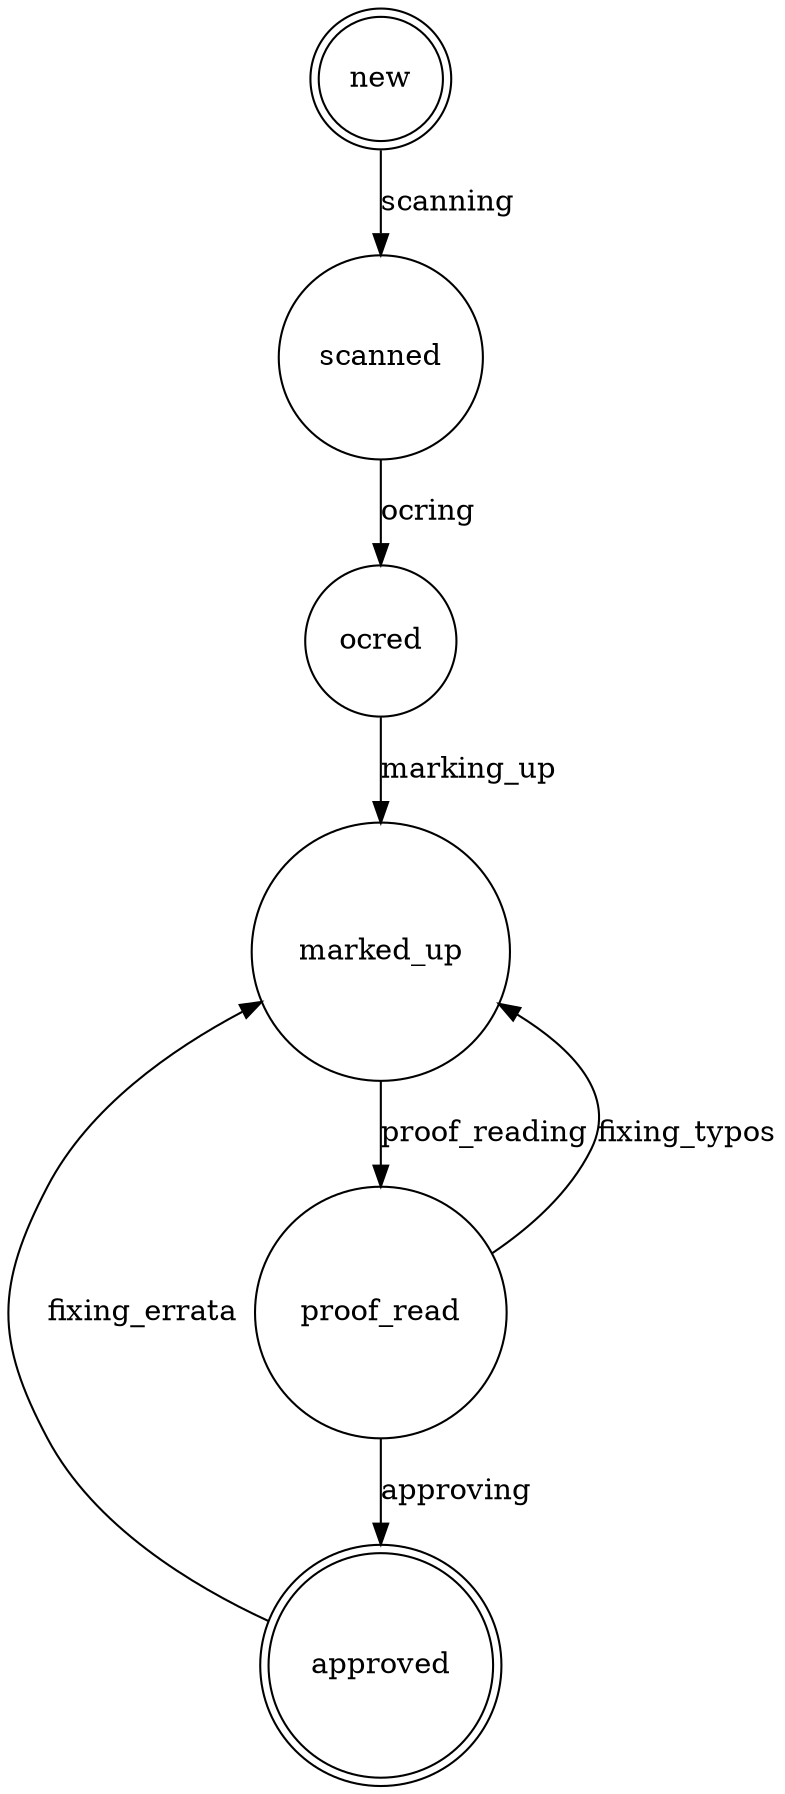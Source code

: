 digraph finite_state_machine {
	node [shape = doublecircle]; new approved;
	node [shape = circle];
	new -> scanned [ label = "scanning" ];
	scanned -> ocred [ label = "ocring" ];
	ocred -> marked_up [ label = "marking_up" ];
	marked_up -> proof_read [ label = "proof_reading", weight=8 ];
	proof_read -> approved [ label = "approving", weight=8 ];
	approved -> marked_up [ label = "fixing_errata" ];
	proof_read -> marked_up [ label = "fixing_typos" ];
}
